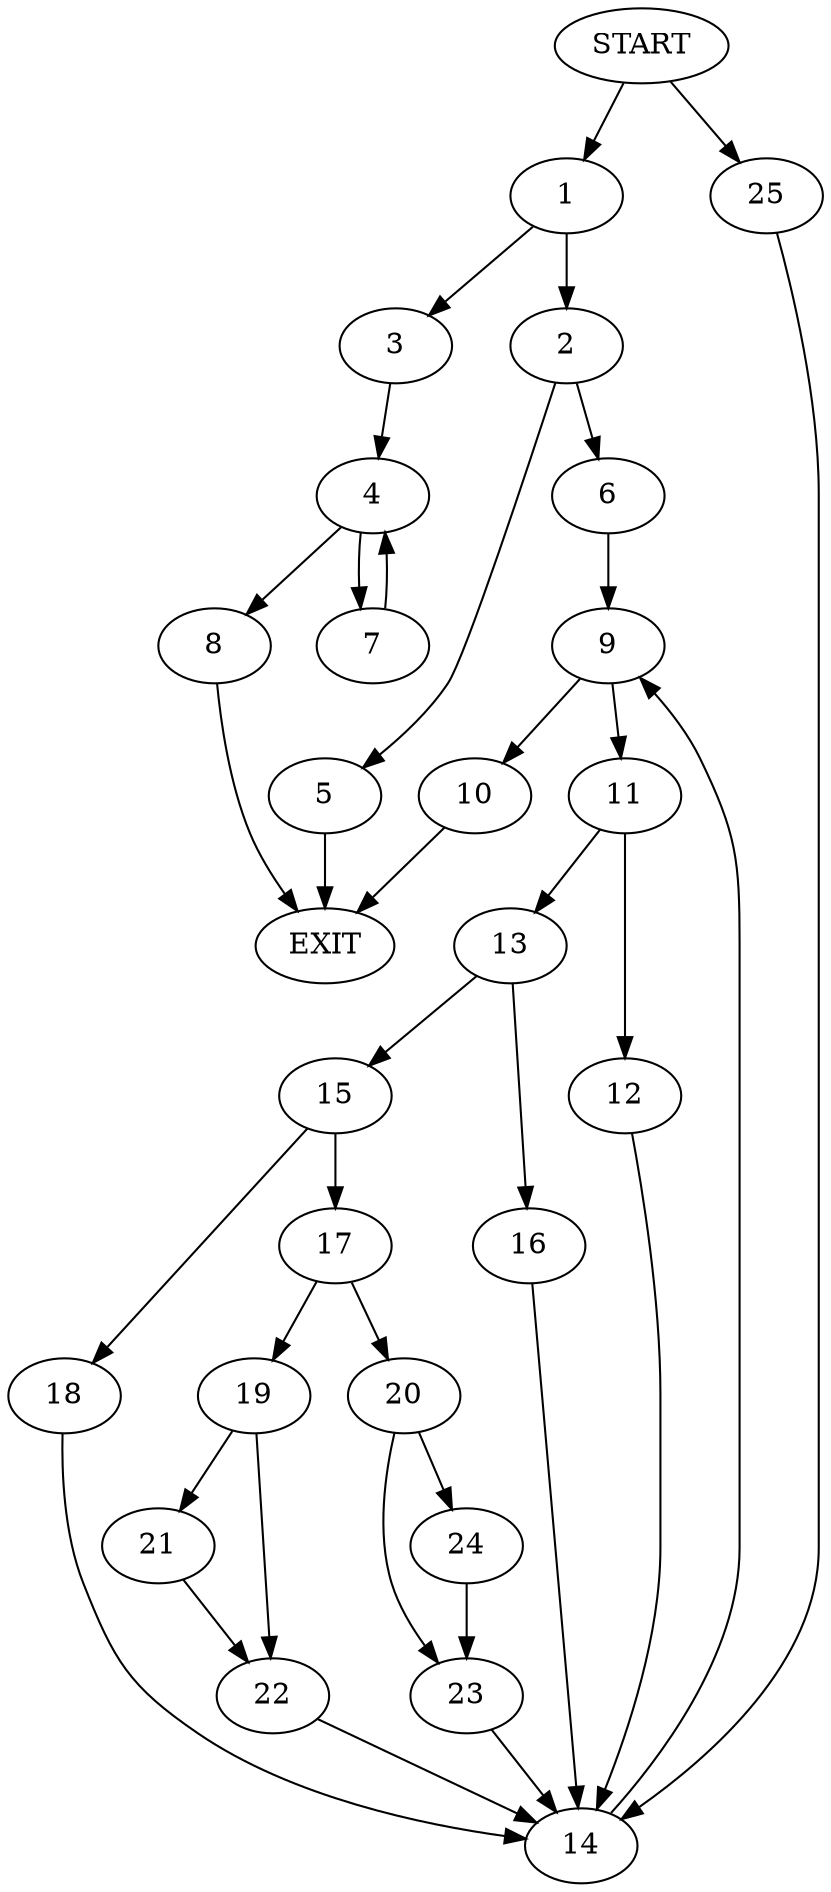 digraph {
0 [label="START"]
26 [label="EXIT"]
0 -> 1
1 -> 2
1 -> 3
3 -> 4
2 -> 5
2 -> 6
4 -> 7
4 -> 8
7 -> 4
8 -> 26
5 -> 26
6 -> 9
9 -> 10
9 -> 11
10 -> 26
11 -> 12
11 -> 13
12 -> 14
13 -> 15
13 -> 16
14 -> 9
16 -> 14
15 -> 17
15 -> 18
17 -> 19
17 -> 20
18 -> 14
19 -> 21
19 -> 22
20 -> 23
20 -> 24
24 -> 23
23 -> 14
0 -> 25
25 -> 14
21 -> 22
22 -> 14
}
